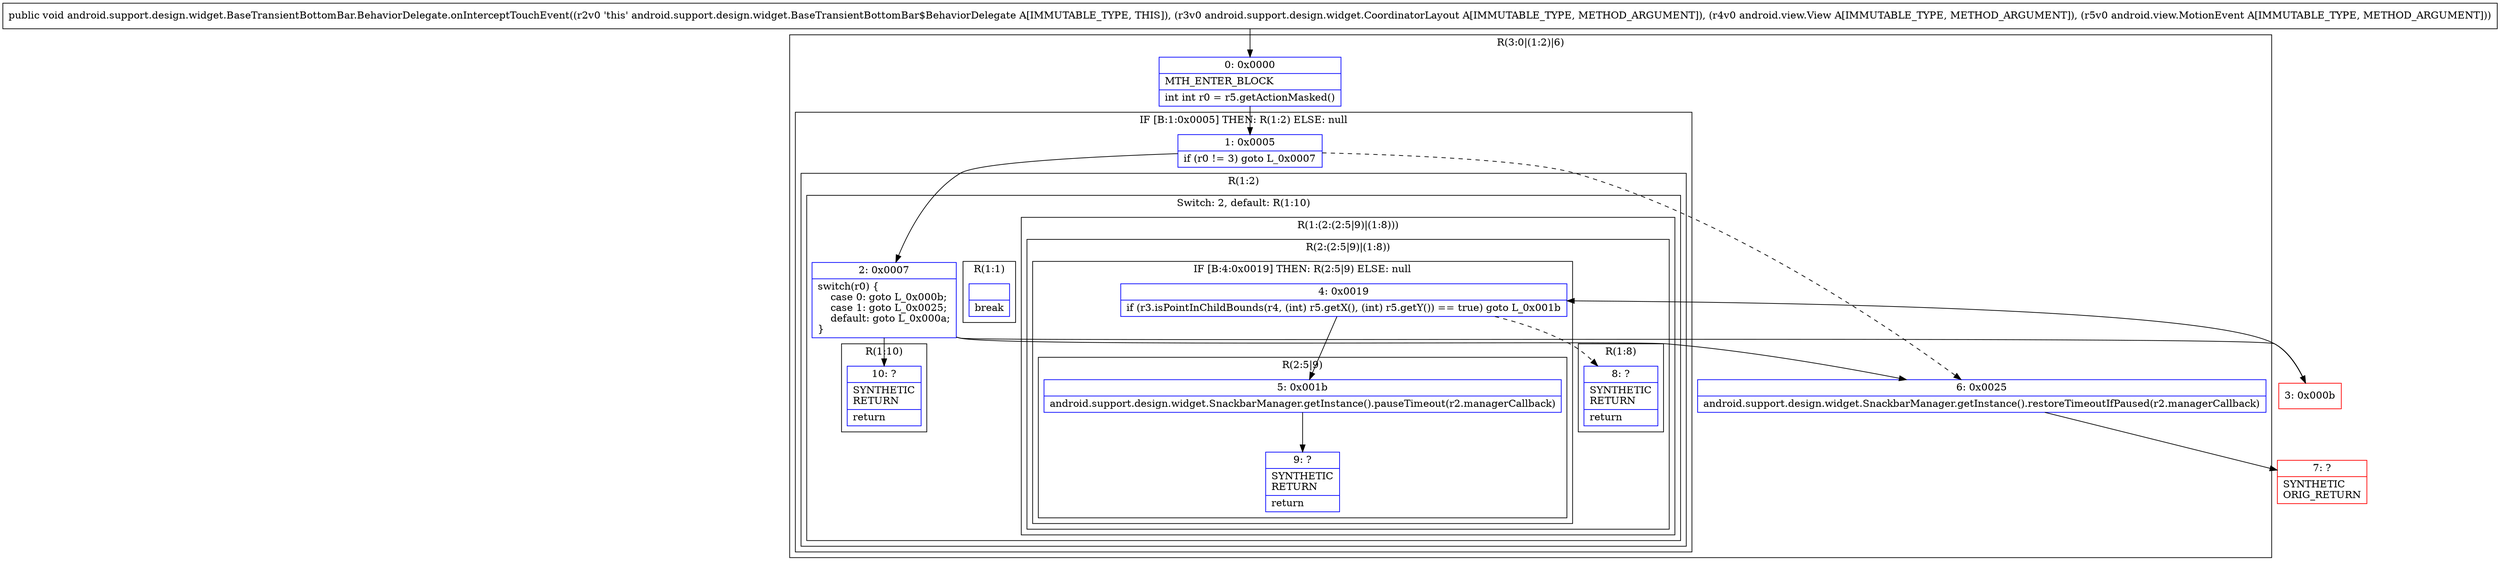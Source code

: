 digraph "CFG forandroid.support.design.widget.BaseTransientBottomBar.BehaviorDelegate.onInterceptTouchEvent(Landroid\/support\/design\/widget\/CoordinatorLayout;Landroid\/view\/View;Landroid\/view\/MotionEvent;)V" {
subgraph cluster_Region_1050366873 {
label = "R(3:0|(1:2)|6)";
node [shape=record,color=blue];
Node_0 [shape=record,label="{0\:\ 0x0000|MTH_ENTER_BLOCK\l|int int r0 = r5.getActionMasked()\l}"];
subgraph cluster_IfRegion_236678892 {
label = "IF [B:1:0x0005] THEN: R(1:2) ELSE: null";
node [shape=record,color=blue];
Node_1 [shape=record,label="{1\:\ 0x0005|if (r0 != 3) goto L_0x0007\l}"];
subgraph cluster_Region_514028693 {
label = "R(1:2)";
node [shape=record,color=blue];
subgraph cluster_SwitchRegion_1489052598 {
label = "Switch: 2, default: R(1:10)";
node [shape=record,color=blue];
Node_2 [shape=record,label="{2\:\ 0x0007|switch(r0) \{\l    case 0: goto L_0x000b;\l    case 1: goto L_0x0025;\l    default: goto L_0x000a;\l\}\l}"];
subgraph cluster_Region_1336543801 {
label = "R(1:(2:(2:5|9)|(1:8)))";
node [shape=record,color=blue];
subgraph cluster_Region_1770573112 {
label = "R(2:(2:5|9)|(1:8))";
node [shape=record,color=blue];
subgraph cluster_IfRegion_1264422826 {
label = "IF [B:4:0x0019] THEN: R(2:5|9) ELSE: null";
node [shape=record,color=blue];
Node_4 [shape=record,label="{4\:\ 0x0019|if (r3.isPointInChildBounds(r4, (int) r5.getX(), (int) r5.getY()) == true) goto L_0x001b\l}"];
subgraph cluster_Region_1314868616 {
label = "R(2:5|9)";
node [shape=record,color=blue];
Node_5 [shape=record,label="{5\:\ 0x001b|android.support.design.widget.SnackbarManager.getInstance().pauseTimeout(r2.managerCallback)\l}"];
Node_9 [shape=record,label="{9\:\ ?|SYNTHETIC\lRETURN\l|return\l}"];
}
}
subgraph cluster_Region_1362849208 {
label = "R(1:8)";
node [shape=record,color=blue];
Node_8 [shape=record,label="{8\:\ ?|SYNTHETIC\lRETURN\l|return\l}"];
}
}
}
subgraph cluster_Region_2121632682 {
label = "R(1:1)";
node [shape=record,color=blue];
Node_InsnContainer_1500670737 [shape=record,label="{|break\l}"];
}
subgraph cluster_Region_1836404410 {
label = "R(1:10)";
node [shape=record,color=blue];
Node_10 [shape=record,label="{10\:\ ?|SYNTHETIC\lRETURN\l|return\l}"];
}
}
}
}
Node_6 [shape=record,label="{6\:\ 0x0025|android.support.design.widget.SnackbarManager.getInstance().restoreTimeoutIfPaused(r2.managerCallback)\l}"];
}
Node_3 [shape=record,color=red,label="{3\:\ 0x000b}"];
Node_7 [shape=record,color=red,label="{7\:\ ?|SYNTHETIC\lORIG_RETURN\l}"];
MethodNode[shape=record,label="{public void android.support.design.widget.BaseTransientBottomBar.BehaviorDelegate.onInterceptTouchEvent((r2v0 'this' android.support.design.widget.BaseTransientBottomBar$BehaviorDelegate A[IMMUTABLE_TYPE, THIS]), (r3v0 android.support.design.widget.CoordinatorLayout A[IMMUTABLE_TYPE, METHOD_ARGUMENT]), (r4v0 android.view.View A[IMMUTABLE_TYPE, METHOD_ARGUMENT]), (r5v0 android.view.MotionEvent A[IMMUTABLE_TYPE, METHOD_ARGUMENT])) }"];
MethodNode -> Node_0;
Node_0 -> Node_1;
Node_1 -> Node_2;
Node_1 -> Node_6[style=dashed];
Node_2 -> Node_3;
Node_2 -> Node_6;
Node_2 -> Node_10;
Node_4 -> Node_5;
Node_4 -> Node_8[style=dashed];
Node_5 -> Node_9;
Node_6 -> Node_7;
Node_3 -> Node_4;
}

